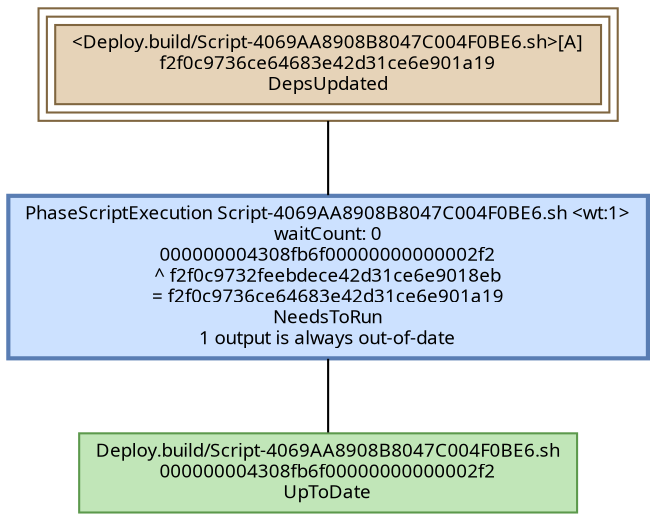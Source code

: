 digraph Deploy {
   size = "10.000000,8.500000";
   concentrate = false;

   node [ shape = box, style = filled, color = "0.3 0.5 0.6", fillcolor = "0.3 0.2 0.9", fontname = "Monaco", fontsize = "9" ];
   n00001 [ label = "<Deploy.build/Script-4069AA8908B8047C004F0BE6.sh>[A]\nf2f0c9736ce64683e42d31ce6e901a19\nDepsUpdated", color = "0.1 0.5 0.5", fillcolor = "0.1 0.2 0.9", peripheries = 3 ];
   n00002 [ label = "Deploy.build/Script-4069AA8908B8047C004F0BE6.sh\n000000004308fb6f00000000000002f2\nUpToDate" ];

   node [ shape = box, style = "filled,bold", color = "0.7 0.5 0.7", fillcolor = "0.7 0.2 1.0", fontname = "Monaco", fontsize = "9" ];
   c00001 [ label = "PhaseScriptExecution Script-4069AA8908B8047C004F0BE6.sh <wt:1>\nwaitCount: 0\n000000004308fb6f00000000000002f2\n^ f2f0c9732feebdece42d31ce6e9018eb\n= f2f0c9736ce64683e42d31ce6e901a19\nNeedsToRun\n1 output is always out-of-date", color = "0.6 0.5 0.7", fillcolor = "0.6 0.2 1.0" ];

   edge [ style = solid, color = black, arrowhead = none, arrowtail = normal ];
   n00001 -> { c00001 };
   c00001 -> { n00002 };

   edge [ style = solid, color = gray60, arrowhead = none, arrowtail = normal ];
}
